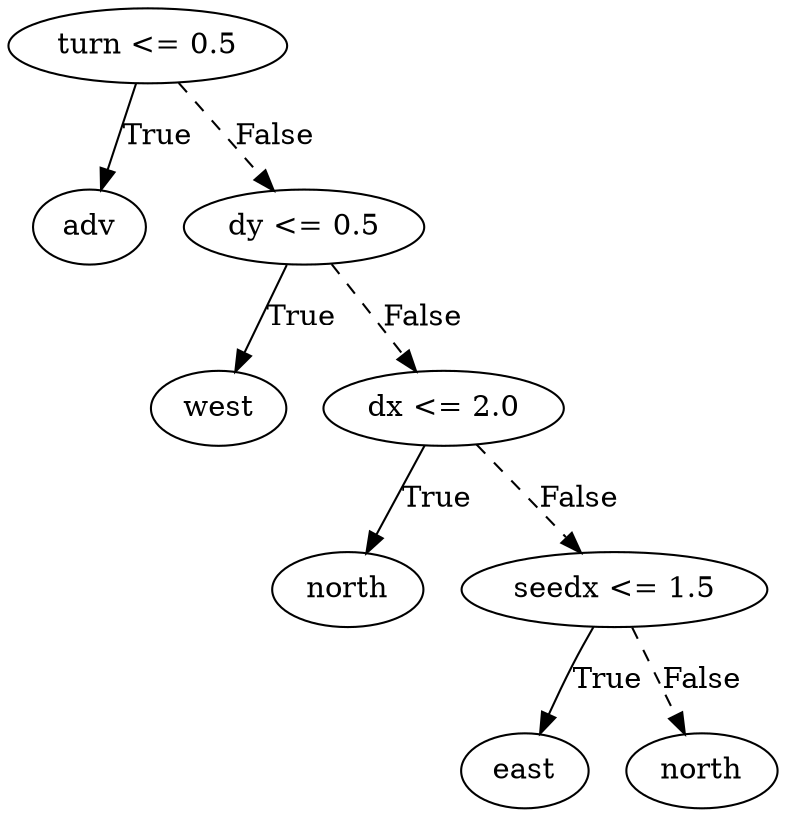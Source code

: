 digraph {
0 [label="turn <= 0.5"];
1 [label="adv"];
0 -> 1 [label="True"];
2 [label="dy <= 0.5"];
3 [label="west"];
2 -> 3 [label="True"];
4 [label="dx <= 2.0"];
5 [label="north"];
4 -> 5 [label="True"];
6 [label="seedx <= 1.5"];
7 [label="east"];
6 -> 7 [label="True"];
8 [label="north"];
6 -> 8 [style="dashed", label="False"];
4 -> 6 [style="dashed", label="False"];
2 -> 4 [style="dashed", label="False"];
0 -> 2 [style="dashed", label="False"];

}